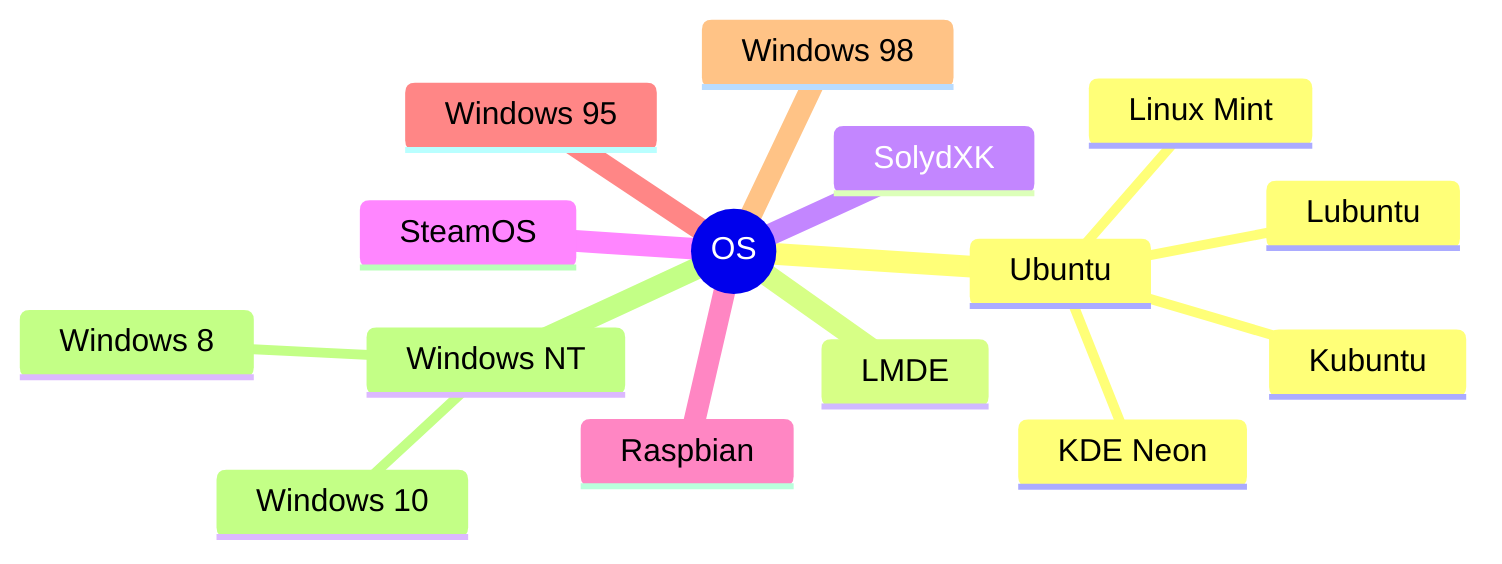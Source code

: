 mindmap
  %% This is a comment!
  root((OS))
    Ubuntu
      Linux Mint
      Kubuntu
      Lubuntu
      KDE Neon
    LMDE
    SolydXK
    SteamOS
    Raspbian
    Windows 95
    Windows 98
    Windows NT
      ::icon(fa fa-book)
      Windows 8
      Windows 10